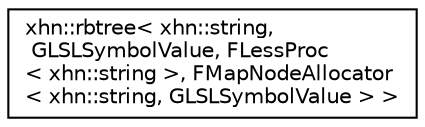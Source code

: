 digraph "Graphical Class Hierarchy"
{
  edge [fontname="Helvetica",fontsize="10",labelfontname="Helvetica",labelfontsize="10"];
  node [fontname="Helvetica",fontsize="10",shape=record];
  rankdir="LR";
  Node1 [label="xhn::rbtree\< xhn::string,\l GLSLSymbolValue, FLessProc\l\< xhn::string \>, FMapNodeAllocator\l\< xhn::string, GLSLSymbolValue \> \>",height=0.2,width=0.4,color="black", fillcolor="white", style="filled",URL="$classxhn_1_1rbtree.html"];
}
